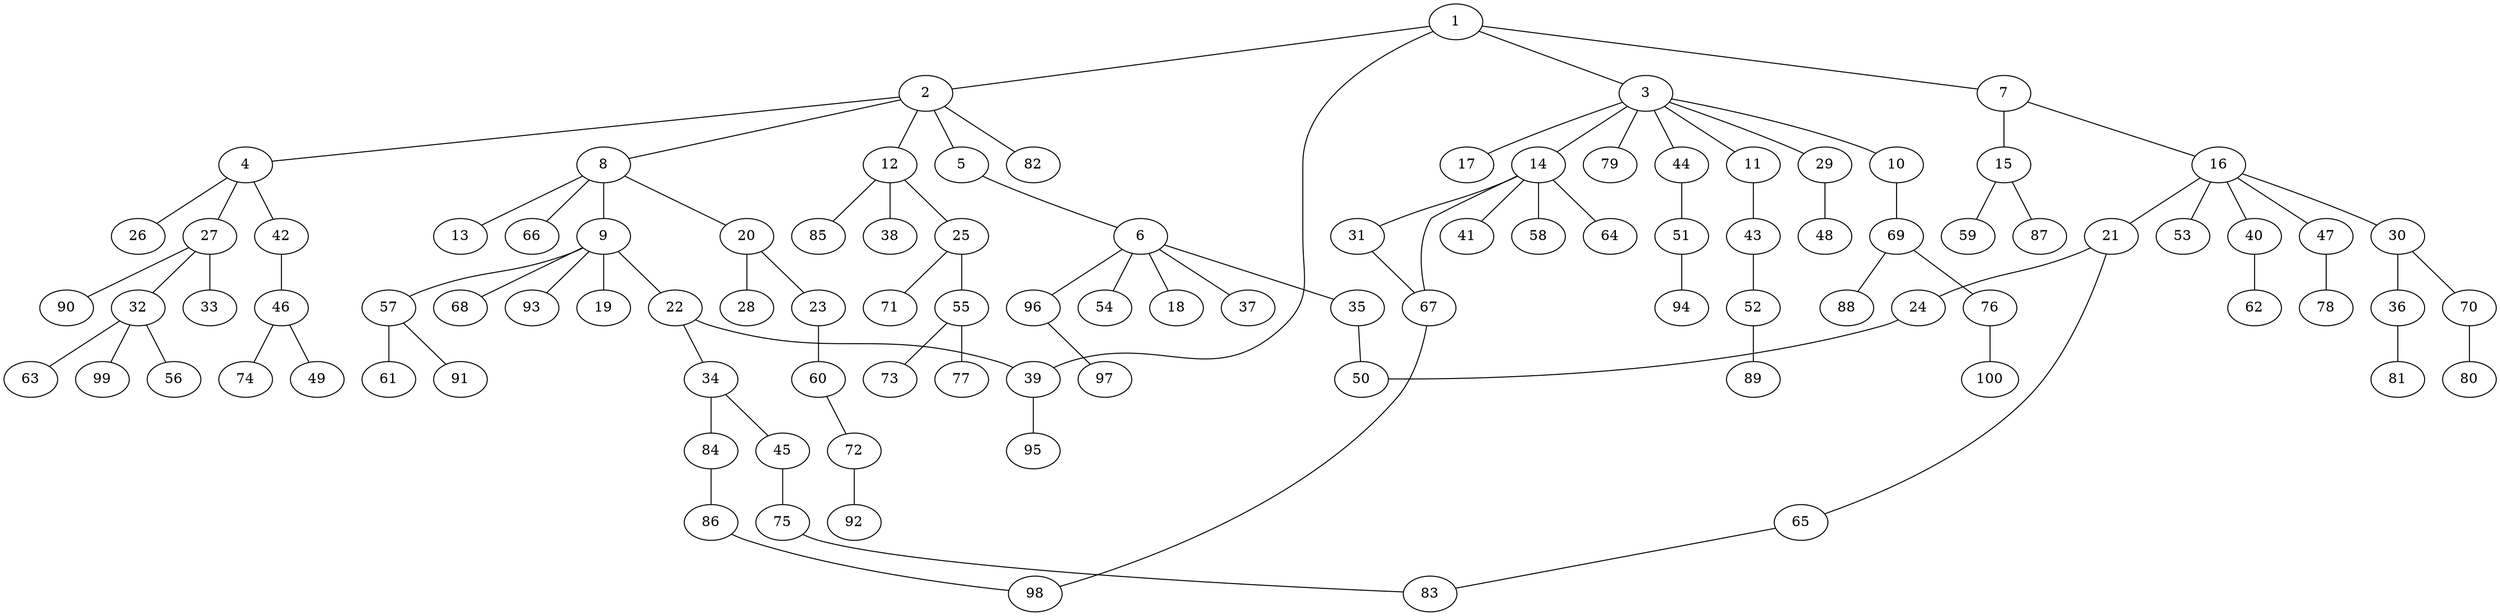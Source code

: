 graph graphname {1--2
1--3
1--7
1--39
2--4
2--5
2--8
2--12
2--82
3--10
3--11
3--14
3--17
3--29
3--44
3--79
4--26
4--27
4--42
5--6
6--18
6--35
6--37
6--54
6--96
7--15
7--16
8--9
8--13
8--20
8--66
9--19
9--22
9--57
9--68
9--93
10--69
11--43
12--25
12--38
12--85
14--31
14--41
14--58
14--64
14--67
15--59
15--87
16--21
16--30
16--40
16--47
16--53
20--23
20--28
21--24
21--65
22--34
22--39
23--60
24--50
25--55
25--71
27--32
27--33
27--90
29--48
30--36
30--70
31--67
32--56
32--63
32--99
34--45
34--84
35--50
36--81
39--95
40--62
42--46
43--52
44--51
45--75
46--49
46--74
47--78
51--94
52--89
55--73
55--77
57--61
57--91
60--72
65--83
67--98
69--76
69--88
70--80
72--92
75--83
76--100
84--86
86--98
96--97
}